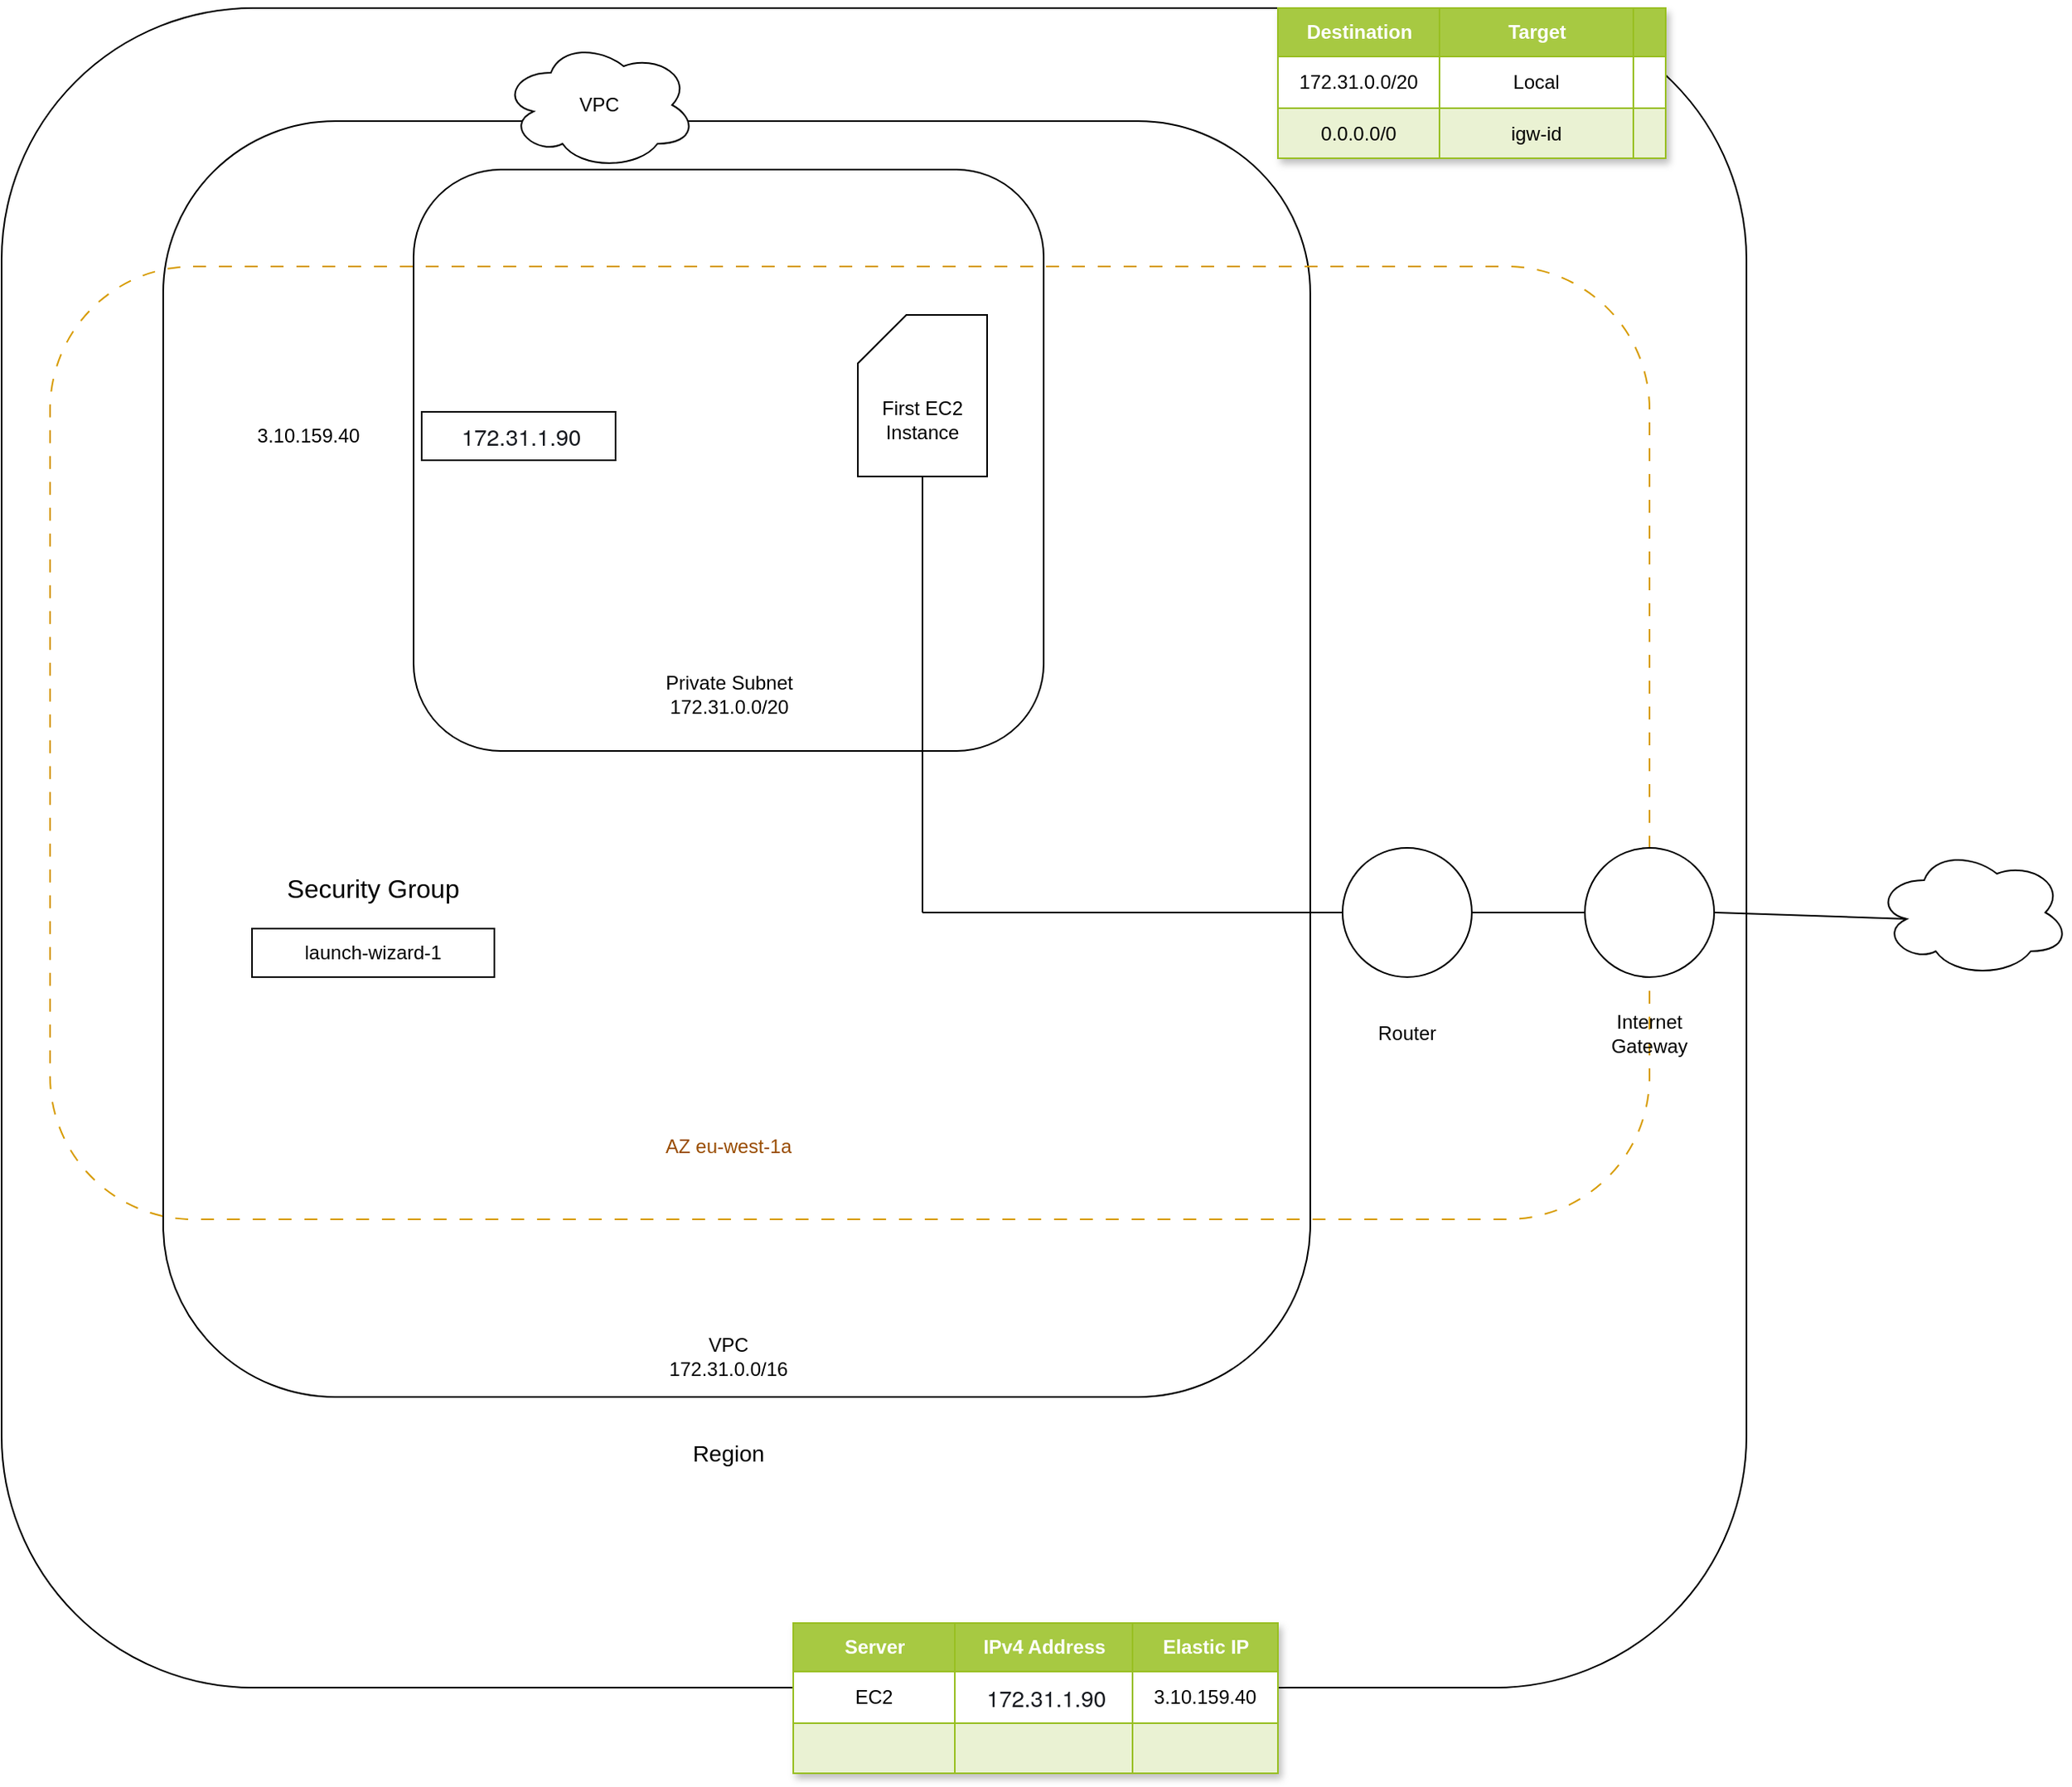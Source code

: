 <mxfile version="21.6.6" type="github">
  <diagram name="Page-1" id="c0M4BTOoxwZiLj32LfCo">
    <mxGraphModel dx="2039" dy="1134" grid="1" gridSize="10" guides="1" tooltips="1" connect="1" arrows="1" fold="1" page="1" pageScale="1" pageWidth="1600" pageHeight="1200" math="0" shadow="0">
      <root>
        <mxCell id="0" />
        <mxCell id="1" parent="0" />
        <mxCell id="giPSf6ay60JO8Sps-m6U-17" value="" style="rounded=1;whiteSpace=wrap;html=1;fillColor=none;" parent="1" vertex="1">
          <mxGeometry x="20" y="10" width="1080" height="1040" as="geometry" />
        </mxCell>
        <mxCell id="giPSf6ay60JO8Sps-m6U-3" value="" style="rounded=1;whiteSpace=wrap;html=1;fillColor=none;" parent="1" vertex="1">
          <mxGeometry x="120" y="80" width="710" height="790" as="geometry" />
        </mxCell>
        <mxCell id="giPSf6ay60JO8Sps-m6U-2" value="AZ eu-west-1a" style="text;html=1;strokeColor=none;fillColor=none;align=center;verticalAlign=middle;whiteSpace=wrap;rounded=0;fontColor=#994C00;" parent="1" vertex="1">
          <mxGeometry x="400" y="700" width="140" height="30" as="geometry" />
        </mxCell>
        <mxCell id="giPSf6ay60JO8Sps-m6U-4" value="VPC&lt;br&gt;172.31.0.0/16" style="text;html=1;strokeColor=none;fillColor=none;align=center;verticalAlign=middle;whiteSpace=wrap;rounded=0;" parent="1" vertex="1">
          <mxGeometry x="440" y="830" width="60" height="30" as="geometry" />
        </mxCell>
        <mxCell id="giPSf6ay60JO8Sps-m6U-5" value="" style="rounded=1;whiteSpace=wrap;html=1;fillColor=none;" parent="1" vertex="1">
          <mxGeometry x="275" y="110" width="390" height="360" as="geometry" />
        </mxCell>
        <mxCell id="giPSf6ay60JO8Sps-m6U-1" value="" style="rounded=1;whiteSpace=wrap;html=1;dashed=1;dashPattern=8 8;fillColor=none;strokeColor=#d79b00;" parent="1" vertex="1">
          <mxGeometry x="50" y="170" width="990" height="590" as="geometry" />
        </mxCell>
        <mxCell id="giPSf6ay60JO8Sps-m6U-6" value="Private Subnet&lt;br&gt;172.31.0.0/20" style="text;html=1;strokeColor=none;fillColor=none;align=center;verticalAlign=middle;whiteSpace=wrap;rounded=0;" parent="1" vertex="1">
          <mxGeometry x="422.5" y="420" width="95" height="30" as="geometry" />
        </mxCell>
        <mxCell id="giPSf6ay60JO8Sps-m6U-7" value="" style="shape=card;whiteSpace=wrap;html=1;" parent="1" vertex="1">
          <mxGeometry x="550" y="200" width="80" height="100" as="geometry" />
        </mxCell>
        <mxCell id="giPSf6ay60JO8Sps-m6U-8" value="" style="ellipse;whiteSpace=wrap;html=1;aspect=fixed;" parent="1" vertex="1">
          <mxGeometry x="850" y="530" width="80" height="80" as="geometry" />
        </mxCell>
        <mxCell id="giPSf6ay60JO8Sps-m6U-9" value="Router" style="text;html=1;strokeColor=none;fillColor=none;align=center;verticalAlign=middle;whiteSpace=wrap;rounded=0;" parent="1" vertex="1">
          <mxGeometry x="860" y="630" width="60" height="30" as="geometry" />
        </mxCell>
        <mxCell id="giPSf6ay60JO8Sps-m6U-10" value="" style="ellipse;whiteSpace=wrap;html=1;aspect=fixed;" parent="1" vertex="1">
          <mxGeometry x="1000" y="530" width="80" height="80" as="geometry" />
        </mxCell>
        <mxCell id="giPSf6ay60JO8Sps-m6U-11" value="Internet Gateway" style="text;html=1;strokeColor=none;fillColor=none;align=center;verticalAlign=middle;whiteSpace=wrap;rounded=0;" parent="1" vertex="1">
          <mxGeometry x="1010" y="630" width="60" height="30" as="geometry" />
        </mxCell>
        <mxCell id="giPSf6ay60JO8Sps-m6U-12" value="" style="ellipse;shape=cloud;whiteSpace=wrap;html=1;" parent="1" vertex="1">
          <mxGeometry x="1180" y="530" width="120" height="80" as="geometry" />
        </mxCell>
        <mxCell id="giPSf6ay60JO8Sps-m6U-13" value="" style="endArrow=none;html=1;rounded=0;entryX=0;entryY=0.5;entryDx=0;entryDy=0;exitX=1;exitY=0.5;exitDx=0;exitDy=0;" parent="1" source="giPSf6ay60JO8Sps-m6U-8" target="giPSf6ay60JO8Sps-m6U-10" edge="1">
          <mxGeometry width="50" height="50" relative="1" as="geometry">
            <mxPoint x="700" y="590" as="sourcePoint" />
            <mxPoint x="750" y="540" as="targetPoint" />
          </mxGeometry>
        </mxCell>
        <mxCell id="giPSf6ay60JO8Sps-m6U-14" value="" style="endArrow=none;html=1;rounded=0;entryX=0.16;entryY=0.55;entryDx=0;entryDy=0;entryPerimeter=0;exitX=1;exitY=0.5;exitDx=0;exitDy=0;" parent="1" source="giPSf6ay60JO8Sps-m6U-10" target="giPSf6ay60JO8Sps-m6U-12" edge="1">
          <mxGeometry width="50" height="50" relative="1" as="geometry">
            <mxPoint x="700" y="590" as="sourcePoint" />
            <mxPoint x="750" y="540" as="targetPoint" />
          </mxGeometry>
        </mxCell>
        <mxCell id="giPSf6ay60JO8Sps-m6U-15" value="" style="endArrow=none;html=1;rounded=0;entryX=0;entryY=0.5;entryDx=0;entryDy=0;" parent="1" target="giPSf6ay60JO8Sps-m6U-8" edge="1">
          <mxGeometry width="50" height="50" relative="1" as="geometry">
            <mxPoint x="590" y="570" as="sourcePoint" />
            <mxPoint x="750" y="540" as="targetPoint" />
          </mxGeometry>
        </mxCell>
        <mxCell id="giPSf6ay60JO8Sps-m6U-16" value="" style="endArrow=none;html=1;rounded=0;entryX=0.5;entryY=1;entryDx=0;entryDy=0;entryPerimeter=0;" parent="1" target="giPSf6ay60JO8Sps-m6U-7" edge="1">
          <mxGeometry width="50" height="50" relative="1" as="geometry">
            <mxPoint x="590" y="570" as="sourcePoint" />
            <mxPoint x="750" y="540" as="targetPoint" />
          </mxGeometry>
        </mxCell>
        <mxCell id="giPSf6ay60JO8Sps-m6U-18" value="&lt;font style=&quot;font-size: 14px;&quot;&gt;Region&lt;/font&gt;" style="text;html=1;strokeColor=none;fillColor=none;align=center;verticalAlign=middle;whiteSpace=wrap;rounded=0;" parent="1" vertex="1">
          <mxGeometry x="440" y="890" width="60" height="30" as="geometry" />
        </mxCell>
        <mxCell id="giPSf6ay60JO8Sps-m6U-19" value="Assets" style="childLayout=tableLayout;recursiveResize=0;strokeColor=#98bf21;fillColor=#A7C942;shadow=1;" parent="1" vertex="1">
          <mxGeometry x="810" y="10" width="240" height="93" as="geometry" />
        </mxCell>
        <mxCell id="giPSf6ay60JO8Sps-m6U-20" style="shape=tableRow;horizontal=0;startSize=0;swimlaneHead=0;swimlaneBody=0;top=0;left=0;bottom=0;right=0;dropTarget=0;collapsible=0;recursiveResize=0;expand=0;fontStyle=0;strokeColor=inherit;fillColor=#ffffff;" parent="giPSf6ay60JO8Sps-m6U-19" vertex="1">
          <mxGeometry width="240" height="30" as="geometry" />
        </mxCell>
        <mxCell id="giPSf6ay60JO8Sps-m6U-21" value="Destination" style="connectable=0;recursiveResize=0;strokeColor=inherit;fillColor=#A7C942;align=center;fontStyle=1;fontColor=#FFFFFF;html=1;" parent="giPSf6ay60JO8Sps-m6U-20" vertex="1">
          <mxGeometry width="100" height="30" as="geometry">
            <mxRectangle width="100" height="30" as="alternateBounds" />
          </mxGeometry>
        </mxCell>
        <mxCell id="giPSf6ay60JO8Sps-m6U-22" value="Target" style="connectable=0;recursiveResize=0;strokeColor=inherit;fillColor=#A7C942;align=center;fontStyle=1;fontColor=#FFFFFF;html=1;" parent="giPSf6ay60JO8Sps-m6U-20" vertex="1">
          <mxGeometry x="100" width="120" height="30" as="geometry">
            <mxRectangle width="120" height="30" as="alternateBounds" />
          </mxGeometry>
        </mxCell>
        <mxCell id="giPSf6ay60JO8Sps-m6U-23" value="" style="connectable=0;recursiveResize=0;strokeColor=inherit;fillColor=#A7C942;align=center;fontStyle=1;fontColor=#FFFFFF;html=1;" parent="giPSf6ay60JO8Sps-m6U-20" vertex="1">
          <mxGeometry x="220" width="20" height="30" as="geometry">
            <mxRectangle width="20" height="30" as="alternateBounds" />
          </mxGeometry>
        </mxCell>
        <mxCell id="giPSf6ay60JO8Sps-m6U-24" value="" style="shape=tableRow;horizontal=0;startSize=0;swimlaneHead=0;swimlaneBody=0;top=0;left=0;bottom=0;right=0;dropTarget=0;collapsible=0;recursiveResize=0;expand=0;fontStyle=0;strokeColor=inherit;fillColor=#ffffff;" parent="giPSf6ay60JO8Sps-m6U-19" vertex="1">
          <mxGeometry y="30" width="240" height="32" as="geometry" />
        </mxCell>
        <mxCell id="giPSf6ay60JO8Sps-m6U-25" value="172.31.0.0/20" style="connectable=0;recursiveResize=0;strokeColor=inherit;fillColor=inherit;align=center;whiteSpace=wrap;html=1;" parent="giPSf6ay60JO8Sps-m6U-24" vertex="1">
          <mxGeometry width="100" height="32" as="geometry">
            <mxRectangle width="100" height="32" as="alternateBounds" />
          </mxGeometry>
        </mxCell>
        <mxCell id="giPSf6ay60JO8Sps-m6U-26" value="Local" style="connectable=0;recursiveResize=0;strokeColor=inherit;fillColor=inherit;align=center;whiteSpace=wrap;html=1;" parent="giPSf6ay60JO8Sps-m6U-24" vertex="1">
          <mxGeometry x="100" width="120" height="32" as="geometry">
            <mxRectangle width="120" height="32" as="alternateBounds" />
          </mxGeometry>
        </mxCell>
        <mxCell id="giPSf6ay60JO8Sps-m6U-27" value="" style="connectable=0;recursiveResize=0;strokeColor=inherit;fillColor=inherit;align=center;whiteSpace=wrap;html=1;" parent="giPSf6ay60JO8Sps-m6U-24" vertex="1">
          <mxGeometry x="220" width="20" height="32" as="geometry">
            <mxRectangle width="20" height="32" as="alternateBounds" />
          </mxGeometry>
        </mxCell>
        <mxCell id="giPSf6ay60JO8Sps-m6U-28" value="" style="shape=tableRow;horizontal=0;startSize=0;swimlaneHead=0;swimlaneBody=0;top=0;left=0;bottom=0;right=0;dropTarget=0;collapsible=0;recursiveResize=0;expand=0;fontStyle=1;strokeColor=inherit;fillColor=#EAF2D3;" parent="giPSf6ay60JO8Sps-m6U-19" vertex="1">
          <mxGeometry y="62" width="240" height="31" as="geometry" />
        </mxCell>
        <mxCell id="giPSf6ay60JO8Sps-m6U-29" value="0.0.0.0/0" style="connectable=0;recursiveResize=0;strokeColor=inherit;fillColor=inherit;whiteSpace=wrap;html=1;" parent="giPSf6ay60JO8Sps-m6U-28" vertex="1">
          <mxGeometry width="100" height="31" as="geometry">
            <mxRectangle width="100" height="31" as="alternateBounds" />
          </mxGeometry>
        </mxCell>
        <mxCell id="giPSf6ay60JO8Sps-m6U-30" value="igw-id" style="connectable=0;recursiveResize=0;strokeColor=inherit;fillColor=inherit;whiteSpace=wrap;html=1;" parent="giPSf6ay60JO8Sps-m6U-28" vertex="1">
          <mxGeometry x="100" width="120" height="31" as="geometry">
            <mxRectangle width="120" height="31" as="alternateBounds" />
          </mxGeometry>
        </mxCell>
        <mxCell id="giPSf6ay60JO8Sps-m6U-31" value="" style="connectable=0;recursiveResize=0;strokeColor=inherit;fillColor=inherit;whiteSpace=wrap;html=1;" parent="giPSf6ay60JO8Sps-m6U-28" vertex="1">
          <mxGeometry x="220" width="20" height="31" as="geometry">
            <mxRectangle width="20" height="31" as="alternateBounds" />
          </mxGeometry>
        </mxCell>
        <mxCell id="kJUBwsbBLmpp6doSzpsi-1" value="" style="rounded=0;whiteSpace=wrap;html=1;" vertex="1" parent="1">
          <mxGeometry x="280" y="260" width="120" height="30" as="geometry" />
        </mxCell>
        <mxCell id="kJUBwsbBLmpp6doSzpsi-2" value="&amp;nbsp;&lt;span style=&quot;color: rgb(22, 25, 31); font-family: &amp;quot;Amazon Ember&amp;quot;, &amp;quot;Helvetica Neue&amp;quot;, Roboto, Arial, sans-serif; font-size: 14px; text-align: left; background-color: rgb(255, 255, 255);&quot;&gt;172.31.1.90&lt;/span&gt;" style="text;html=1;strokeColor=none;fillColor=none;align=center;verticalAlign=middle;whiteSpace=wrap;rounded=0;" vertex="1" parent="1">
          <mxGeometry x="310" y="260" width="60" height="30" as="geometry" />
        </mxCell>
        <mxCell id="kJUBwsbBLmpp6doSzpsi-3" value="First EC2 Instance" style="text;html=1;strokeColor=none;fillColor=none;align=center;verticalAlign=middle;whiteSpace=wrap;rounded=0;" vertex="1" parent="1">
          <mxGeometry x="560" y="250" width="60" height="30" as="geometry" />
        </mxCell>
        <mxCell id="kJUBwsbBLmpp6doSzpsi-8" value="Assets" style="childLayout=tableLayout;recursiveResize=0;strokeColor=#98bf21;fillColor=#A7C942;shadow=1;" vertex="1" parent="1">
          <mxGeometry x="510" y="1010" width="300" height="93" as="geometry" />
        </mxCell>
        <mxCell id="kJUBwsbBLmpp6doSzpsi-9" style="shape=tableRow;horizontal=0;startSize=0;swimlaneHead=0;swimlaneBody=0;top=0;left=0;bottom=0;right=0;dropTarget=0;collapsible=0;recursiveResize=0;expand=0;fontStyle=0;strokeColor=inherit;fillColor=#ffffff;" vertex="1" parent="kJUBwsbBLmpp6doSzpsi-8">
          <mxGeometry width="300" height="30" as="geometry" />
        </mxCell>
        <mxCell id="kJUBwsbBLmpp6doSzpsi-10" value="Server" style="connectable=0;recursiveResize=0;strokeColor=inherit;fillColor=#A7C942;align=center;fontStyle=1;fontColor=#FFFFFF;html=1;" vertex="1" parent="kJUBwsbBLmpp6doSzpsi-9">
          <mxGeometry width="100" height="30" as="geometry">
            <mxRectangle width="100" height="30" as="alternateBounds" />
          </mxGeometry>
        </mxCell>
        <mxCell id="kJUBwsbBLmpp6doSzpsi-11" value="IPv4 Address" style="connectable=0;recursiveResize=0;strokeColor=inherit;fillColor=#A7C942;align=center;fontStyle=1;fontColor=#FFFFFF;html=1;" vertex="1" parent="kJUBwsbBLmpp6doSzpsi-9">
          <mxGeometry x="100" width="110" height="30" as="geometry">
            <mxRectangle width="110" height="30" as="alternateBounds" />
          </mxGeometry>
        </mxCell>
        <mxCell id="kJUBwsbBLmpp6doSzpsi-12" value="Elastic IP" style="connectable=0;recursiveResize=0;strokeColor=inherit;fillColor=#A7C942;align=center;fontStyle=1;fontColor=#FFFFFF;html=1;" vertex="1" parent="kJUBwsbBLmpp6doSzpsi-9">
          <mxGeometry x="210" width="90" height="30" as="geometry">
            <mxRectangle width="90" height="30" as="alternateBounds" />
          </mxGeometry>
        </mxCell>
        <mxCell id="kJUBwsbBLmpp6doSzpsi-13" value="" style="shape=tableRow;horizontal=0;startSize=0;swimlaneHead=0;swimlaneBody=0;top=0;left=0;bottom=0;right=0;dropTarget=0;collapsible=0;recursiveResize=0;expand=0;fontStyle=0;strokeColor=inherit;fillColor=#ffffff;" vertex="1" parent="kJUBwsbBLmpp6doSzpsi-8">
          <mxGeometry y="30" width="300" height="32" as="geometry" />
        </mxCell>
        <mxCell id="kJUBwsbBLmpp6doSzpsi-14" value="EC2" style="connectable=0;recursiveResize=0;strokeColor=inherit;fillColor=inherit;align=center;whiteSpace=wrap;html=1;" vertex="1" parent="kJUBwsbBLmpp6doSzpsi-13">
          <mxGeometry width="100" height="32" as="geometry">
            <mxRectangle width="100" height="32" as="alternateBounds" />
          </mxGeometry>
        </mxCell>
        <mxCell id="kJUBwsbBLmpp6doSzpsi-15" value="&amp;nbsp;&lt;span style=&quot;color: rgb(22, 25, 31); font-family: &amp;quot;Amazon Ember&amp;quot;, &amp;quot;Helvetica Neue&amp;quot;, Roboto, Arial, sans-serif; font-size: 14px; text-align: left; background-color: rgb(255, 255, 255);&quot;&gt;172.31.1.90&lt;/span&gt;" style="connectable=0;recursiveResize=0;strokeColor=inherit;fillColor=inherit;align=center;whiteSpace=wrap;html=1;" vertex="1" parent="kJUBwsbBLmpp6doSzpsi-13">
          <mxGeometry x="100" width="110" height="32" as="geometry">
            <mxRectangle width="110" height="32" as="alternateBounds" />
          </mxGeometry>
        </mxCell>
        <mxCell id="kJUBwsbBLmpp6doSzpsi-16" value="3.10.159.40" style="connectable=0;recursiveResize=0;strokeColor=inherit;fillColor=inherit;align=center;whiteSpace=wrap;html=1;" vertex="1" parent="kJUBwsbBLmpp6doSzpsi-13">
          <mxGeometry x="210" width="90" height="32" as="geometry">
            <mxRectangle width="90" height="32" as="alternateBounds" />
          </mxGeometry>
        </mxCell>
        <mxCell id="kJUBwsbBLmpp6doSzpsi-17" value="" style="shape=tableRow;horizontal=0;startSize=0;swimlaneHead=0;swimlaneBody=0;top=0;left=0;bottom=0;right=0;dropTarget=0;collapsible=0;recursiveResize=0;expand=0;fontStyle=1;strokeColor=inherit;fillColor=#EAF2D3;" vertex="1" parent="kJUBwsbBLmpp6doSzpsi-8">
          <mxGeometry y="62" width="300" height="31" as="geometry" />
        </mxCell>
        <mxCell id="kJUBwsbBLmpp6doSzpsi-18" value="" style="connectable=0;recursiveResize=0;strokeColor=inherit;fillColor=inherit;whiteSpace=wrap;html=1;" vertex="1" parent="kJUBwsbBLmpp6doSzpsi-17">
          <mxGeometry width="100" height="31" as="geometry">
            <mxRectangle width="100" height="31" as="alternateBounds" />
          </mxGeometry>
        </mxCell>
        <mxCell id="kJUBwsbBLmpp6doSzpsi-19" value="" style="connectable=0;recursiveResize=0;strokeColor=inherit;fillColor=inherit;whiteSpace=wrap;html=1;" vertex="1" parent="kJUBwsbBLmpp6doSzpsi-17">
          <mxGeometry x="100" width="110" height="31" as="geometry">
            <mxRectangle width="110" height="31" as="alternateBounds" />
          </mxGeometry>
        </mxCell>
        <mxCell id="kJUBwsbBLmpp6doSzpsi-20" value="" style="connectable=0;recursiveResize=0;strokeColor=inherit;fillColor=inherit;whiteSpace=wrap;html=1;" vertex="1" parent="kJUBwsbBLmpp6doSzpsi-17">
          <mxGeometry x="210" width="90" height="31" as="geometry">
            <mxRectangle width="90" height="31" as="alternateBounds" />
          </mxGeometry>
        </mxCell>
        <mxCell id="kJUBwsbBLmpp6doSzpsi-21" value="Security Group" style="text;html=1;strokeColor=none;fillColor=none;align=center;verticalAlign=middle;whiteSpace=wrap;rounded=0;fontSize=16;" vertex="1" parent="1">
          <mxGeometry x="150" y="540" width="200" height="30" as="geometry" />
        </mxCell>
        <mxCell id="kJUBwsbBLmpp6doSzpsi-22" value="launch-wizard-1" style="text;html=1;strokeColor=default;fillColor=none;align=center;verticalAlign=middle;whiteSpace=wrap;rounded=0;" vertex="1" parent="1">
          <mxGeometry x="175" y="580" width="150" height="30" as="geometry" />
        </mxCell>
        <mxCell id="kJUBwsbBLmpp6doSzpsi-23" value="3.10.159.40" style="text;html=1;strokeColor=none;fillColor=none;align=center;verticalAlign=middle;whiteSpace=wrap;rounded=0;" vertex="1" parent="1">
          <mxGeometry x="180" y="260" width="60" height="30" as="geometry" />
        </mxCell>
        <mxCell id="kJUBwsbBLmpp6doSzpsi-24" value="VPC" style="ellipse;shape=cloud;whiteSpace=wrap;html=1;" vertex="1" parent="1">
          <mxGeometry x="330" y="30" width="120" height="80" as="geometry" />
        </mxCell>
        <mxCell id="kJUBwsbBLmpp6doSzpsi-25" value="" style="shape=image;html=1;verticalAlign=top;verticalLabelPosition=bottom;labelBackgroundColor=#ffffff;imageAspect=0;aspect=fixed;image=https://cdn4.iconfinder.com/data/icons/essentials-71/24/008_-_Lock-128.png" vertex="1" parent="1">
          <mxGeometry x="260" y="90" width="58" height="58" as="geometry" />
        </mxCell>
      </root>
    </mxGraphModel>
  </diagram>
</mxfile>
